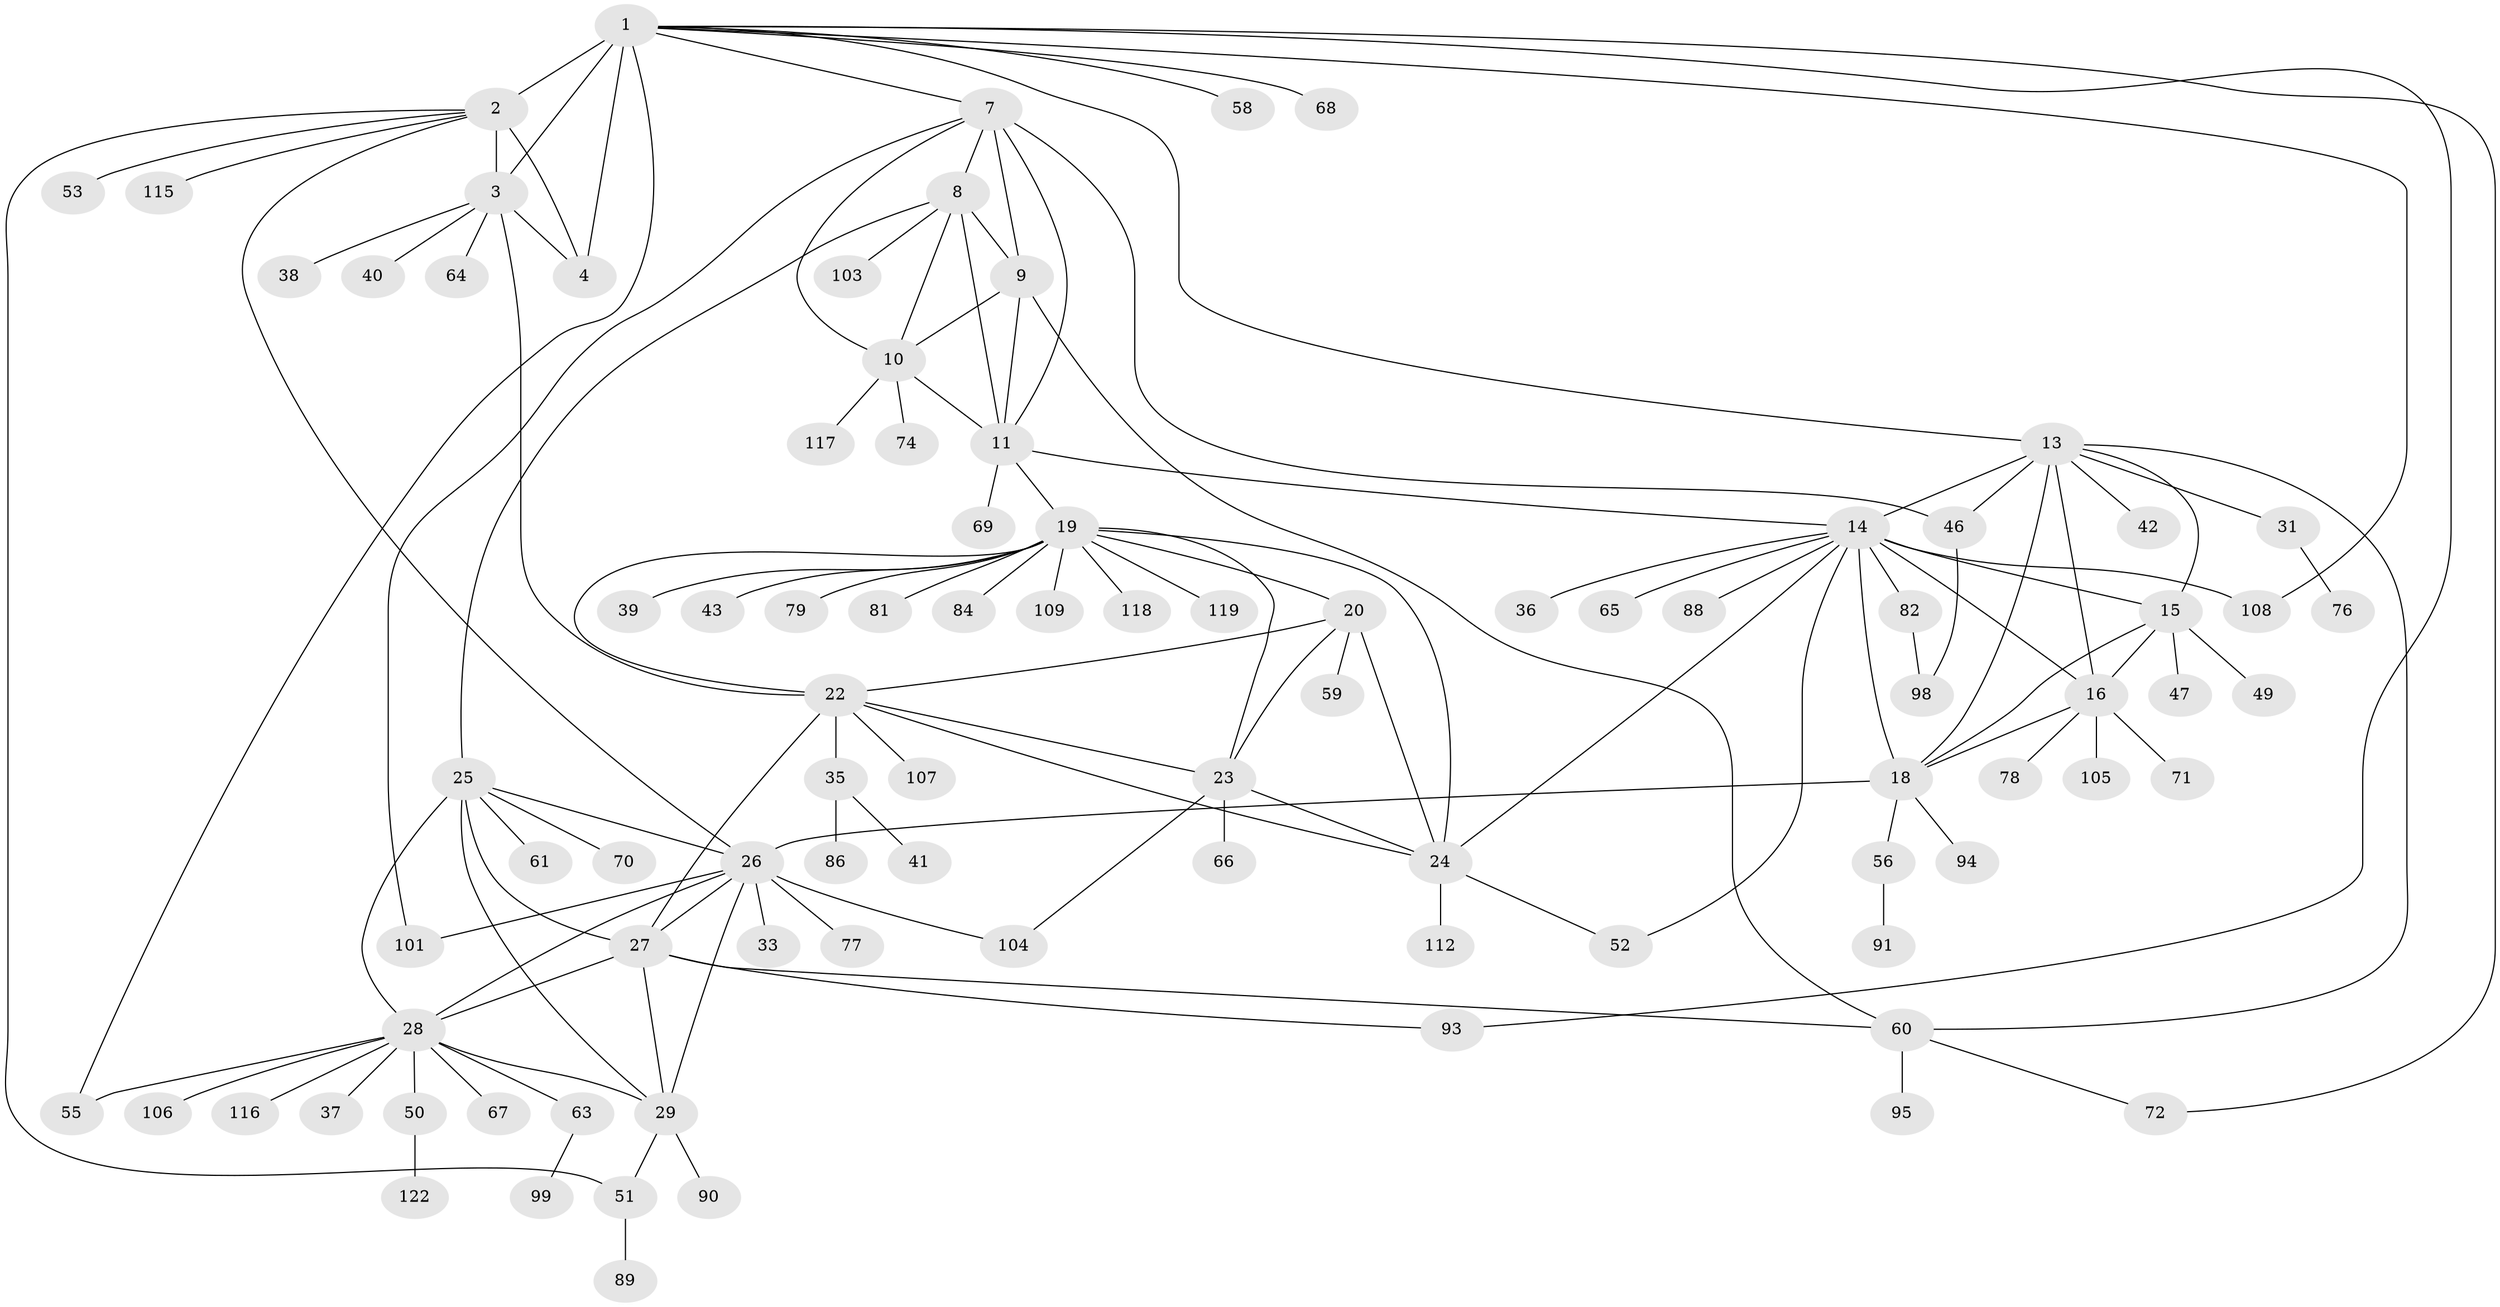 // Generated by graph-tools (version 1.1) at 2025/24/03/03/25 07:24:15]
// undirected, 91 vertices, 135 edges
graph export_dot {
graph [start="1"]
  node [color=gray90,style=filled];
  1 [super="+5"];
  2 [super="+57"];
  3 [super="+6"];
  4 [super="+44"];
  7;
  8 [super="+54"];
  9 [super="+96"];
  10 [super="+34"];
  11 [super="+12"];
  13 [super="+121"];
  14 [super="+17"];
  15 [super="+45"];
  16 [super="+120"];
  18 [super="+110"];
  19 [super="+21"];
  20 [super="+75"];
  22 [super="+80"];
  23 [super="+114"];
  24;
  25 [super="+32"];
  26 [super="+87"];
  27 [super="+97"];
  28 [super="+30"];
  29 [super="+48"];
  31 [super="+124"];
  33;
  35;
  36;
  37 [super="+73"];
  38;
  39;
  40;
  41;
  42;
  43;
  46;
  47 [super="+111"];
  49;
  50;
  51 [super="+92"];
  52;
  53;
  55 [super="+100"];
  56;
  58;
  59;
  60 [super="+62"];
  61;
  63;
  64;
  65;
  66 [super="+85"];
  67;
  68;
  69;
  70;
  71 [super="+123"];
  72;
  74 [super="+83"];
  76;
  77;
  78;
  79;
  81;
  82;
  84;
  86 [super="+102"];
  88;
  89;
  90;
  91;
  93;
  94;
  95;
  98 [super="+113"];
  99;
  101;
  103;
  104;
  105;
  106;
  107;
  108;
  109;
  112;
  115;
  116;
  117;
  118;
  119;
  122;
  1 -- 2 [weight=2];
  1 -- 3 [weight=4];
  1 -- 4 [weight=2];
  1 -- 13;
  1 -- 72;
  1 -- 108;
  1 -- 68;
  1 -- 7;
  1 -- 58;
  1 -- 93;
  1 -- 55;
  2 -- 3 [weight=2];
  2 -- 4;
  2 -- 26;
  2 -- 51;
  2 -- 53;
  2 -- 115;
  3 -- 4 [weight=2];
  3 -- 22;
  3 -- 38;
  3 -- 64;
  3 -- 40;
  7 -- 8;
  7 -- 9;
  7 -- 10;
  7 -- 11 [weight=2];
  7 -- 46;
  7 -- 101;
  8 -- 9;
  8 -- 10;
  8 -- 11 [weight=2];
  8 -- 25;
  8 -- 103;
  9 -- 10;
  9 -- 11 [weight=2];
  9 -- 60;
  10 -- 11 [weight=2];
  10 -- 74;
  10 -- 117;
  11 -- 14;
  11 -- 69;
  11 -- 19;
  13 -- 14 [weight=2];
  13 -- 15;
  13 -- 16;
  13 -- 18;
  13 -- 31;
  13 -- 42;
  13 -- 46;
  13 -- 60;
  14 -- 15 [weight=2];
  14 -- 16 [weight=2];
  14 -- 18 [weight=2];
  14 -- 24;
  14 -- 36;
  14 -- 52;
  14 -- 88;
  14 -- 108;
  14 -- 65;
  14 -- 82;
  15 -- 16;
  15 -- 18;
  15 -- 47;
  15 -- 49;
  16 -- 18;
  16 -- 71;
  16 -- 78;
  16 -- 105;
  18 -- 26;
  18 -- 56;
  18 -- 94;
  19 -- 20 [weight=2];
  19 -- 22 [weight=2];
  19 -- 23 [weight=2];
  19 -- 24 [weight=2];
  19 -- 39;
  19 -- 43;
  19 -- 84;
  19 -- 109;
  19 -- 118;
  19 -- 79;
  19 -- 81;
  19 -- 119;
  20 -- 22;
  20 -- 23;
  20 -- 24;
  20 -- 59;
  22 -- 23;
  22 -- 24;
  22 -- 27;
  22 -- 35;
  22 -- 107;
  23 -- 24;
  23 -- 66;
  23 -- 104;
  24 -- 52;
  24 -- 112;
  25 -- 26;
  25 -- 27;
  25 -- 28 [weight=2];
  25 -- 29;
  25 -- 61;
  25 -- 70;
  26 -- 27;
  26 -- 28 [weight=2];
  26 -- 29;
  26 -- 33;
  26 -- 77;
  26 -- 101;
  26 -- 104;
  27 -- 28 [weight=2];
  27 -- 29;
  27 -- 93;
  27 -- 60;
  28 -- 29 [weight=2];
  28 -- 50;
  28 -- 55;
  28 -- 63;
  28 -- 116;
  28 -- 67;
  28 -- 37;
  28 -- 106;
  29 -- 51;
  29 -- 90;
  31 -- 76;
  35 -- 41;
  35 -- 86;
  46 -- 98;
  50 -- 122;
  51 -- 89;
  56 -- 91;
  60 -- 72;
  60 -- 95;
  63 -- 99;
  82 -- 98;
}

